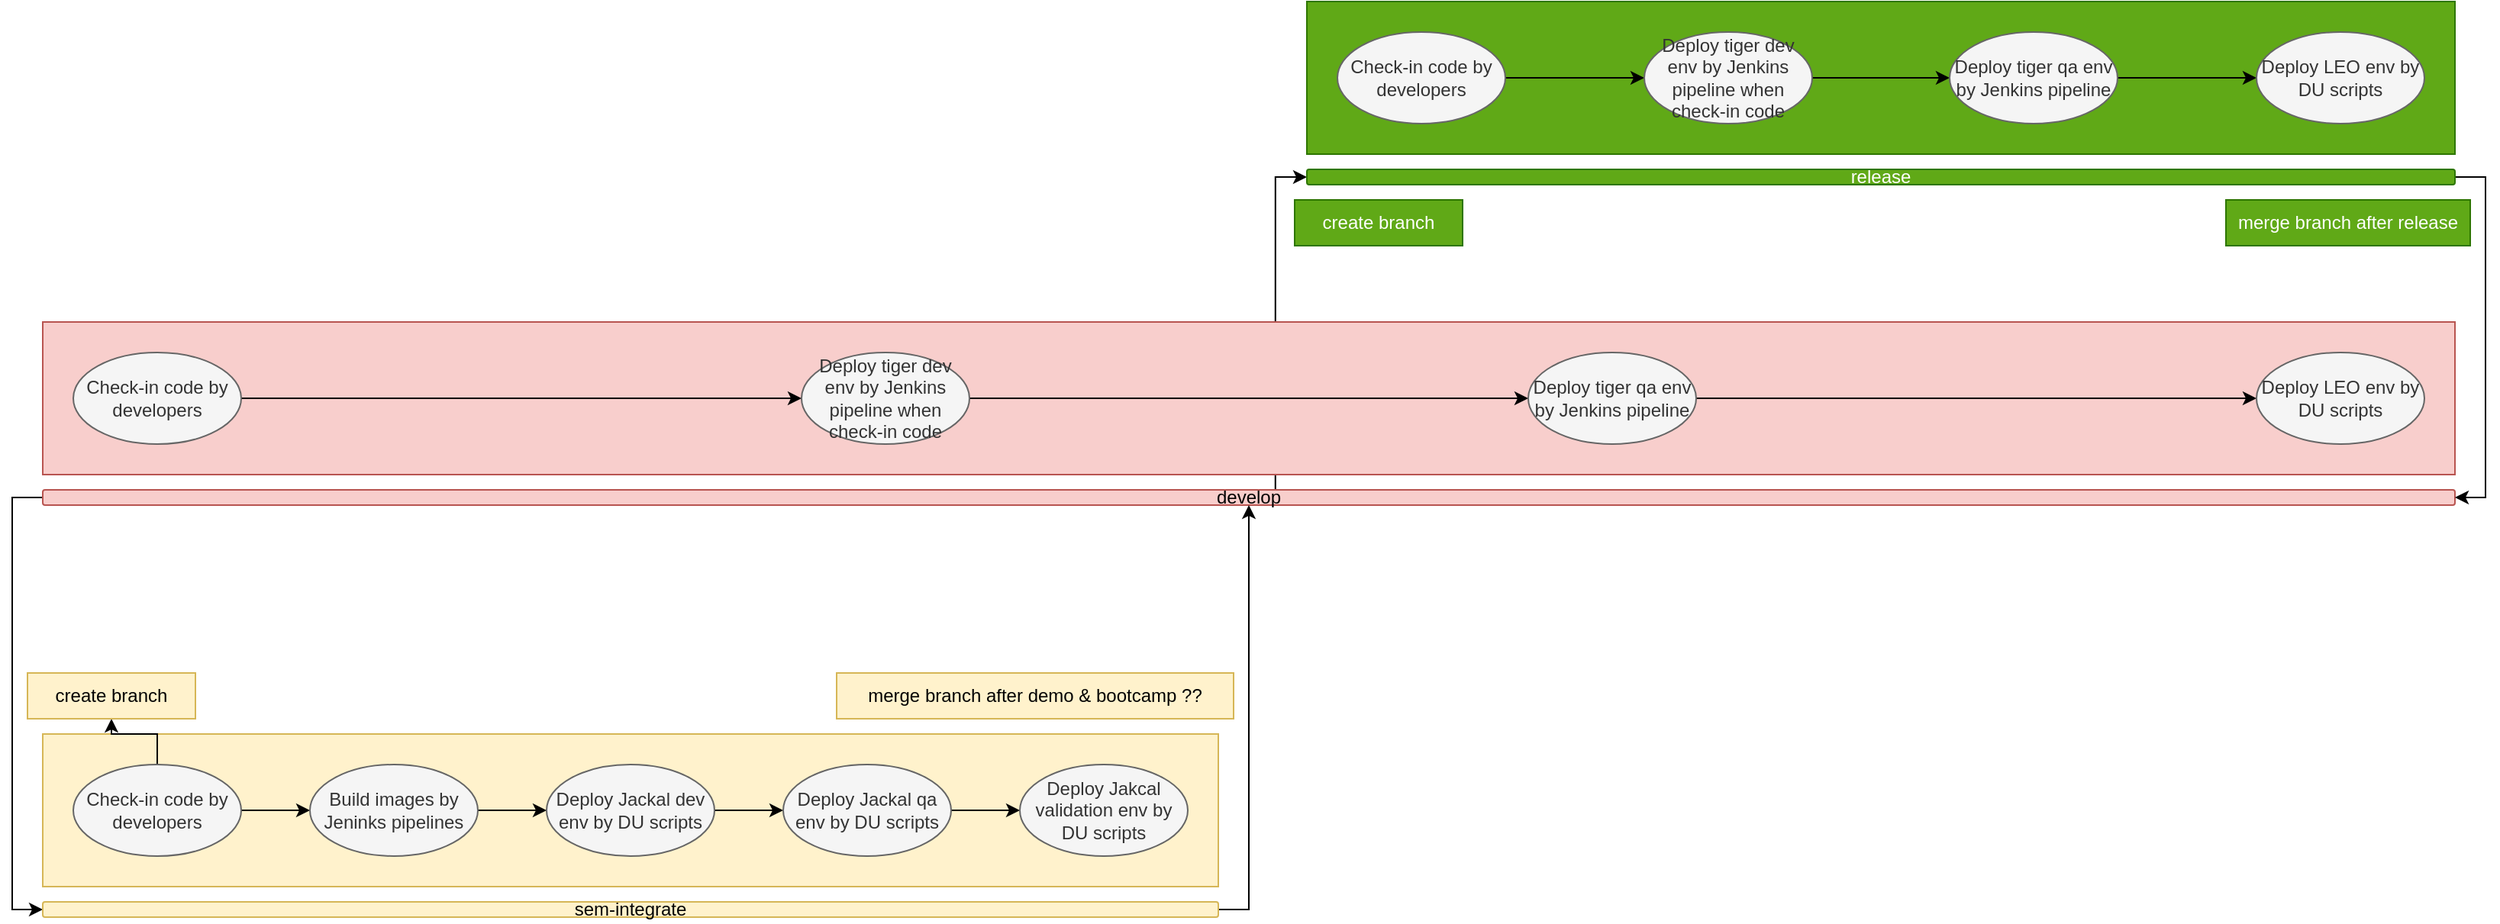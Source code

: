 <mxfile version="21.5.0" type="github">
  <diagram name="Page-1" id="naMbwpPsTle-FqYY9tQG">
    <mxGraphModel dx="1434" dy="764" grid="1" gridSize="10" guides="1" tooltips="1" connect="1" arrows="1" fold="1" page="1" pageScale="1" pageWidth="850" pageHeight="1100" math="0" shadow="0">
      <root>
        <mxCell id="0" />
        <mxCell id="1" parent="0" />
        <mxCell id="MINXeMRx9cv4gXrLMcun-10" style="edgeStyle=orthogonalEdgeStyle;rounded=0;orthogonalLoop=1;jettySize=auto;html=1;exitX=0.511;exitY=0.5;exitDx=0;exitDy=0;entryX=0;entryY=0.5;entryDx=0;entryDy=0;exitPerimeter=0;" edge="1" parent="1" source="4ICovp-UN2jPO3colvPC-1" target="4ICovp-UN2jPO3colvPC-43">
          <mxGeometry relative="1" as="geometry" />
        </mxCell>
        <mxCell id="4ICovp-UN2jPO3colvPC-12" style="edgeStyle=orthogonalEdgeStyle;rounded=0;orthogonalLoop=1;jettySize=auto;html=1;exitX=0;exitY=0.5;exitDx=0;exitDy=0;entryX=0;entryY=0.5;entryDx=0;entryDy=0;" parent="1" source="4ICovp-UN2jPO3colvPC-1" target="4ICovp-UN2jPO3colvPC-2" edge="1">
          <mxGeometry relative="1" as="geometry" />
        </mxCell>
        <mxCell id="4ICovp-UN2jPO3colvPC-1" value="develop" style="rounded=1;whiteSpace=wrap;html=1;fillColor=#f8cecc;strokeColor=#b85450;" parent="1" vertex="1">
          <mxGeometry x="40" y="370" width="1580" height="10" as="geometry" />
        </mxCell>
        <mxCell id="MINXeMRx9cv4gXrLMcun-9" style="edgeStyle=orthogonalEdgeStyle;rounded=0;orthogonalLoop=1;jettySize=auto;html=1;exitX=1;exitY=0.5;exitDx=0;exitDy=0;entryX=0.5;entryY=1;entryDx=0;entryDy=0;" edge="1" parent="1" source="4ICovp-UN2jPO3colvPC-2" target="4ICovp-UN2jPO3colvPC-1">
          <mxGeometry relative="1" as="geometry" />
        </mxCell>
        <mxCell id="4ICovp-UN2jPO3colvPC-2" value="sem-integrate" style="rounded=1;whiteSpace=wrap;html=1;fillColor=#fff2cc;strokeColor=#d6b656;gradientColor=none;shadow=0;glass=0;" parent="1" vertex="1">
          <mxGeometry x="40" y="640" width="770" height="10" as="geometry" />
        </mxCell>
        <mxCell id="4ICovp-UN2jPO3colvPC-6" value="" style="rounded=0;whiteSpace=wrap;html=1;fillColor=#fff2cc;strokeColor=#d6b656;" parent="1" vertex="1">
          <mxGeometry x="40" y="530" width="770" height="100" as="geometry" />
        </mxCell>
        <mxCell id="4ICovp-UN2jPO3colvPC-22" style="edgeStyle=orthogonalEdgeStyle;rounded=0;orthogonalLoop=1;jettySize=auto;html=1;exitX=1;exitY=0.5;exitDx=0;exitDy=0;entryX=0;entryY=0.5;entryDx=0;entryDy=0;" parent="1" source="4ICovp-UN2jPO3colvPC-8" target="4ICovp-UN2jPO3colvPC-9" edge="1">
          <mxGeometry relative="1" as="geometry" />
        </mxCell>
        <mxCell id="MINXeMRx9cv4gXrLMcun-1" value="" style="edgeStyle=orthogonalEdgeStyle;rounded=0;orthogonalLoop=1;jettySize=auto;html=1;" edge="1" parent="1" source="4ICovp-UN2jPO3colvPC-8" target="4ICovp-UN2jPO3colvPC-31">
          <mxGeometry relative="1" as="geometry" />
        </mxCell>
        <mxCell id="4ICovp-UN2jPO3colvPC-8" value="Check-in code by developers" style="ellipse;whiteSpace=wrap;html=1;fillColor=#f5f5f5;fontColor=#333333;strokeColor=#666666;" parent="1" vertex="1">
          <mxGeometry x="60" y="550" width="110" height="60" as="geometry" />
        </mxCell>
        <mxCell id="4ICovp-UN2jPO3colvPC-23" style="edgeStyle=orthogonalEdgeStyle;rounded=0;orthogonalLoop=1;jettySize=auto;html=1;exitX=1;exitY=0.5;exitDx=0;exitDy=0;entryX=0;entryY=0.5;entryDx=0;entryDy=0;" parent="1" source="4ICovp-UN2jPO3colvPC-9" target="4ICovp-UN2jPO3colvPC-10" edge="1">
          <mxGeometry relative="1" as="geometry" />
        </mxCell>
        <mxCell id="4ICovp-UN2jPO3colvPC-9" value="Build images by Jeninks pipelines" style="ellipse;whiteSpace=wrap;html=1;fillColor=#f5f5f5;fontColor=#333333;strokeColor=#666666;" parent="1" vertex="1">
          <mxGeometry x="215" y="550" width="110" height="60" as="geometry" />
        </mxCell>
        <mxCell id="4ICovp-UN2jPO3colvPC-24" style="edgeStyle=orthogonalEdgeStyle;rounded=0;orthogonalLoop=1;jettySize=auto;html=1;exitX=1;exitY=0.5;exitDx=0;exitDy=0;entryX=0;entryY=0.5;entryDx=0;entryDy=0;" parent="1" source="4ICovp-UN2jPO3colvPC-10" target="4ICovp-UN2jPO3colvPC-21" edge="1">
          <mxGeometry relative="1" as="geometry" />
        </mxCell>
        <mxCell id="4ICovp-UN2jPO3colvPC-10" value="Deploy Jackal dev env by DU scripts" style="ellipse;whiteSpace=wrap;html=1;fillColor=#f5f5f5;fontColor=#333333;strokeColor=#666666;" parent="1" vertex="1">
          <mxGeometry x="370" y="550" width="110" height="60" as="geometry" />
        </mxCell>
        <mxCell id="4ICovp-UN2jPO3colvPC-15" value="" style="rounded=0;whiteSpace=wrap;html=1;fillColor=#f8cecc;strokeColor=#b85450;" parent="1" vertex="1">
          <mxGeometry x="40" y="260" width="1580" height="100" as="geometry" />
        </mxCell>
        <mxCell id="4ICovp-UN2jPO3colvPC-16" style="edgeStyle=orthogonalEdgeStyle;rounded=0;orthogonalLoop=1;jettySize=auto;html=1;exitX=1;exitY=0.5;exitDx=0;exitDy=0;entryX=0;entryY=0.5;entryDx=0;entryDy=0;" parent="1" source="4ICovp-UN2jPO3colvPC-17" target="4ICovp-UN2jPO3colvPC-19" edge="1">
          <mxGeometry relative="1" as="geometry" />
        </mxCell>
        <mxCell id="4ICovp-UN2jPO3colvPC-17" value="Check-in code by developers" style="ellipse;whiteSpace=wrap;html=1;fillColor=#f5f5f5;fontColor=#333333;strokeColor=#666666;" parent="1" vertex="1">
          <mxGeometry x="60" y="280" width="110" height="60" as="geometry" />
        </mxCell>
        <mxCell id="4ICovp-UN2jPO3colvPC-18" style="edgeStyle=orthogonalEdgeStyle;rounded=0;orthogonalLoop=1;jettySize=auto;html=1;exitX=1;exitY=0.5;exitDx=0;exitDy=0;" parent="1" source="4ICovp-UN2jPO3colvPC-19" target="4ICovp-UN2jPO3colvPC-20" edge="1">
          <mxGeometry relative="1" as="geometry" />
        </mxCell>
        <mxCell id="4ICovp-UN2jPO3colvPC-19" value="Deploy tiger dev env by Jenkins pipeline when check-in code" style="ellipse;whiteSpace=wrap;html=1;fillColor=#f5f5f5;fontColor=#333333;strokeColor=#666666;" parent="1" vertex="1">
          <mxGeometry x="537" y="280" width="110" height="60" as="geometry" />
        </mxCell>
        <mxCell id="4ICovp-UN2jPO3colvPC-28" style="edgeStyle=orthogonalEdgeStyle;rounded=0;orthogonalLoop=1;jettySize=auto;html=1;exitX=1;exitY=0.5;exitDx=0;exitDy=0;entryX=0;entryY=0.5;entryDx=0;entryDy=0;" parent="1" source="4ICovp-UN2jPO3colvPC-20" target="4ICovp-UN2jPO3colvPC-27" edge="1">
          <mxGeometry relative="1" as="geometry" />
        </mxCell>
        <mxCell id="4ICovp-UN2jPO3colvPC-20" value="Deploy tiger qa env by Jenkins pipeline" style="ellipse;whiteSpace=wrap;html=1;fillColor=#f5f5f5;fontColor=#333333;strokeColor=#666666;" parent="1" vertex="1">
          <mxGeometry x="1013" y="280" width="110" height="60" as="geometry" />
        </mxCell>
        <mxCell id="4ICovp-UN2jPO3colvPC-26" style="edgeStyle=orthogonalEdgeStyle;rounded=0;orthogonalLoop=1;jettySize=auto;html=1;exitX=1;exitY=0.5;exitDx=0;exitDy=0;entryX=0;entryY=0.5;entryDx=0;entryDy=0;" parent="1" source="4ICovp-UN2jPO3colvPC-21" target="4ICovp-UN2jPO3colvPC-25" edge="1">
          <mxGeometry relative="1" as="geometry" />
        </mxCell>
        <mxCell id="4ICovp-UN2jPO3colvPC-21" value="Deploy Jackal qa env by DU scripts" style="ellipse;whiteSpace=wrap;html=1;fillColor=#f5f5f5;fontColor=#333333;strokeColor=#666666;" parent="1" vertex="1">
          <mxGeometry x="525" y="550" width="110" height="60" as="geometry" />
        </mxCell>
        <mxCell id="4ICovp-UN2jPO3colvPC-25" value="Deploy Jakcal validation env by DU scripts" style="ellipse;whiteSpace=wrap;html=1;fillColor=#f5f5f5;fontColor=#333333;strokeColor=#666666;" parent="1" vertex="1">
          <mxGeometry x="680" y="550" width="110" height="60" as="geometry" />
        </mxCell>
        <mxCell id="4ICovp-UN2jPO3colvPC-27" value="Deploy LEO env by DU scripts" style="ellipse;whiteSpace=wrap;html=1;fillColor=#f5f5f5;fontColor=#333333;strokeColor=#666666;" parent="1" vertex="1">
          <mxGeometry x="1490" y="280" width="110" height="60" as="geometry" />
        </mxCell>
        <mxCell id="4ICovp-UN2jPO3colvPC-29" value="merge branch after demo &amp;amp; bootcamp ??" style="rounded=0;whiteSpace=wrap;html=1;fillColor=#fff2cc;strokeColor=#d6b656;" parent="1" vertex="1">
          <mxGeometry x="560" y="490" width="260" height="30" as="geometry" />
        </mxCell>
        <mxCell id="4ICovp-UN2jPO3colvPC-31" value="create branch" style="rounded=0;whiteSpace=wrap;html=1;fillColor=#fff2cc;strokeColor=#d6b656;" parent="1" vertex="1">
          <mxGeometry x="30" y="490" width="110" height="30" as="geometry" />
        </mxCell>
        <mxCell id="MINXeMRx9cv4gXrLMcun-11" style="edgeStyle=orthogonalEdgeStyle;rounded=0;orthogonalLoop=1;jettySize=auto;html=1;exitX=1;exitY=0.5;exitDx=0;exitDy=0;entryX=1;entryY=0.5;entryDx=0;entryDy=0;" edge="1" parent="1" source="4ICovp-UN2jPO3colvPC-43" target="4ICovp-UN2jPO3colvPC-1">
          <mxGeometry relative="1" as="geometry" />
        </mxCell>
        <mxCell id="4ICovp-UN2jPO3colvPC-43" value="release" style="rounded=1;whiteSpace=wrap;html=1;fillColor=#60a917;strokeColor=#2D7600;fontColor=#ffffff;" parent="1" vertex="1">
          <mxGeometry x="868" y="160" width="752" height="10" as="geometry" />
        </mxCell>
        <mxCell id="4ICovp-UN2jPO3colvPC-44" value="" style="rounded=0;whiteSpace=wrap;html=1;fillColor=#60a917;strokeColor=#2D7600;fontColor=#ffffff;" parent="1" vertex="1">
          <mxGeometry x="868" y="50" width="752" height="100" as="geometry" />
        </mxCell>
        <mxCell id="4ICovp-UN2jPO3colvPC-45" style="edgeStyle=orthogonalEdgeStyle;rounded=0;orthogonalLoop=1;jettySize=auto;html=1;exitX=1;exitY=0.5;exitDx=0;exitDy=0;entryX=0;entryY=0.5;entryDx=0;entryDy=0;" parent="1" source="4ICovp-UN2jPO3colvPC-46" target="4ICovp-UN2jPO3colvPC-48" edge="1">
          <mxGeometry relative="1" as="geometry" />
        </mxCell>
        <mxCell id="4ICovp-UN2jPO3colvPC-46" value="Check-in code by developers" style="ellipse;whiteSpace=wrap;html=1;fillColor=#f5f5f5;fontColor=#333333;strokeColor=#666666;" parent="1" vertex="1">
          <mxGeometry x="888" y="70" width="110" height="60" as="geometry" />
        </mxCell>
        <mxCell id="4ICovp-UN2jPO3colvPC-47" style="edgeStyle=orthogonalEdgeStyle;rounded=0;orthogonalLoop=1;jettySize=auto;html=1;exitX=1;exitY=0.5;exitDx=0;exitDy=0;" parent="1" source="4ICovp-UN2jPO3colvPC-48" target="4ICovp-UN2jPO3colvPC-50" edge="1">
          <mxGeometry relative="1" as="geometry" />
        </mxCell>
        <mxCell id="4ICovp-UN2jPO3colvPC-48" value="Deploy tiger dev env by Jenkins pipeline when check-in code" style="ellipse;whiteSpace=wrap;html=1;fillColor=#f5f5f5;fontColor=#333333;strokeColor=#666666;" parent="1" vertex="1">
          <mxGeometry x="1089" y="70" width="110" height="60" as="geometry" />
        </mxCell>
        <mxCell id="4ICovp-UN2jPO3colvPC-49" style="edgeStyle=orthogonalEdgeStyle;rounded=0;orthogonalLoop=1;jettySize=auto;html=1;exitX=1;exitY=0.5;exitDx=0;exitDy=0;entryX=0;entryY=0.5;entryDx=0;entryDy=0;" parent="1" source="4ICovp-UN2jPO3colvPC-50" target="4ICovp-UN2jPO3colvPC-51" edge="1">
          <mxGeometry relative="1" as="geometry" />
        </mxCell>
        <mxCell id="4ICovp-UN2jPO3colvPC-50" value="Deploy tiger qa env by Jenkins pipeline" style="ellipse;whiteSpace=wrap;html=1;fillColor=#f5f5f5;fontColor=#333333;strokeColor=#666666;" parent="1" vertex="1">
          <mxGeometry x="1289" y="70" width="110" height="60" as="geometry" />
        </mxCell>
        <mxCell id="4ICovp-UN2jPO3colvPC-51" value="Deploy LEO env by DU scripts" style="ellipse;whiteSpace=wrap;html=1;fillColor=#f5f5f5;fontColor=#333333;strokeColor=#666666;" parent="1" vertex="1">
          <mxGeometry x="1490" y="70" width="110" height="60" as="geometry" />
        </mxCell>
        <mxCell id="4ICovp-UN2jPO3colvPC-54" value="create branch" style="rounded=0;whiteSpace=wrap;html=1;fillColor=#60a917;strokeColor=#2D7600;fontColor=#ffffff;" parent="1" vertex="1">
          <mxGeometry x="860" y="180" width="110" height="30" as="geometry" />
        </mxCell>
        <mxCell id="4ICovp-UN2jPO3colvPC-56" value="merge branch after release" style="rounded=0;whiteSpace=wrap;html=1;fillColor=#60a917;strokeColor=#2D7600;fontColor=#ffffff;" parent="1" vertex="1">
          <mxGeometry x="1470" y="180" width="160" height="30" as="geometry" />
        </mxCell>
      </root>
    </mxGraphModel>
  </diagram>
</mxfile>
